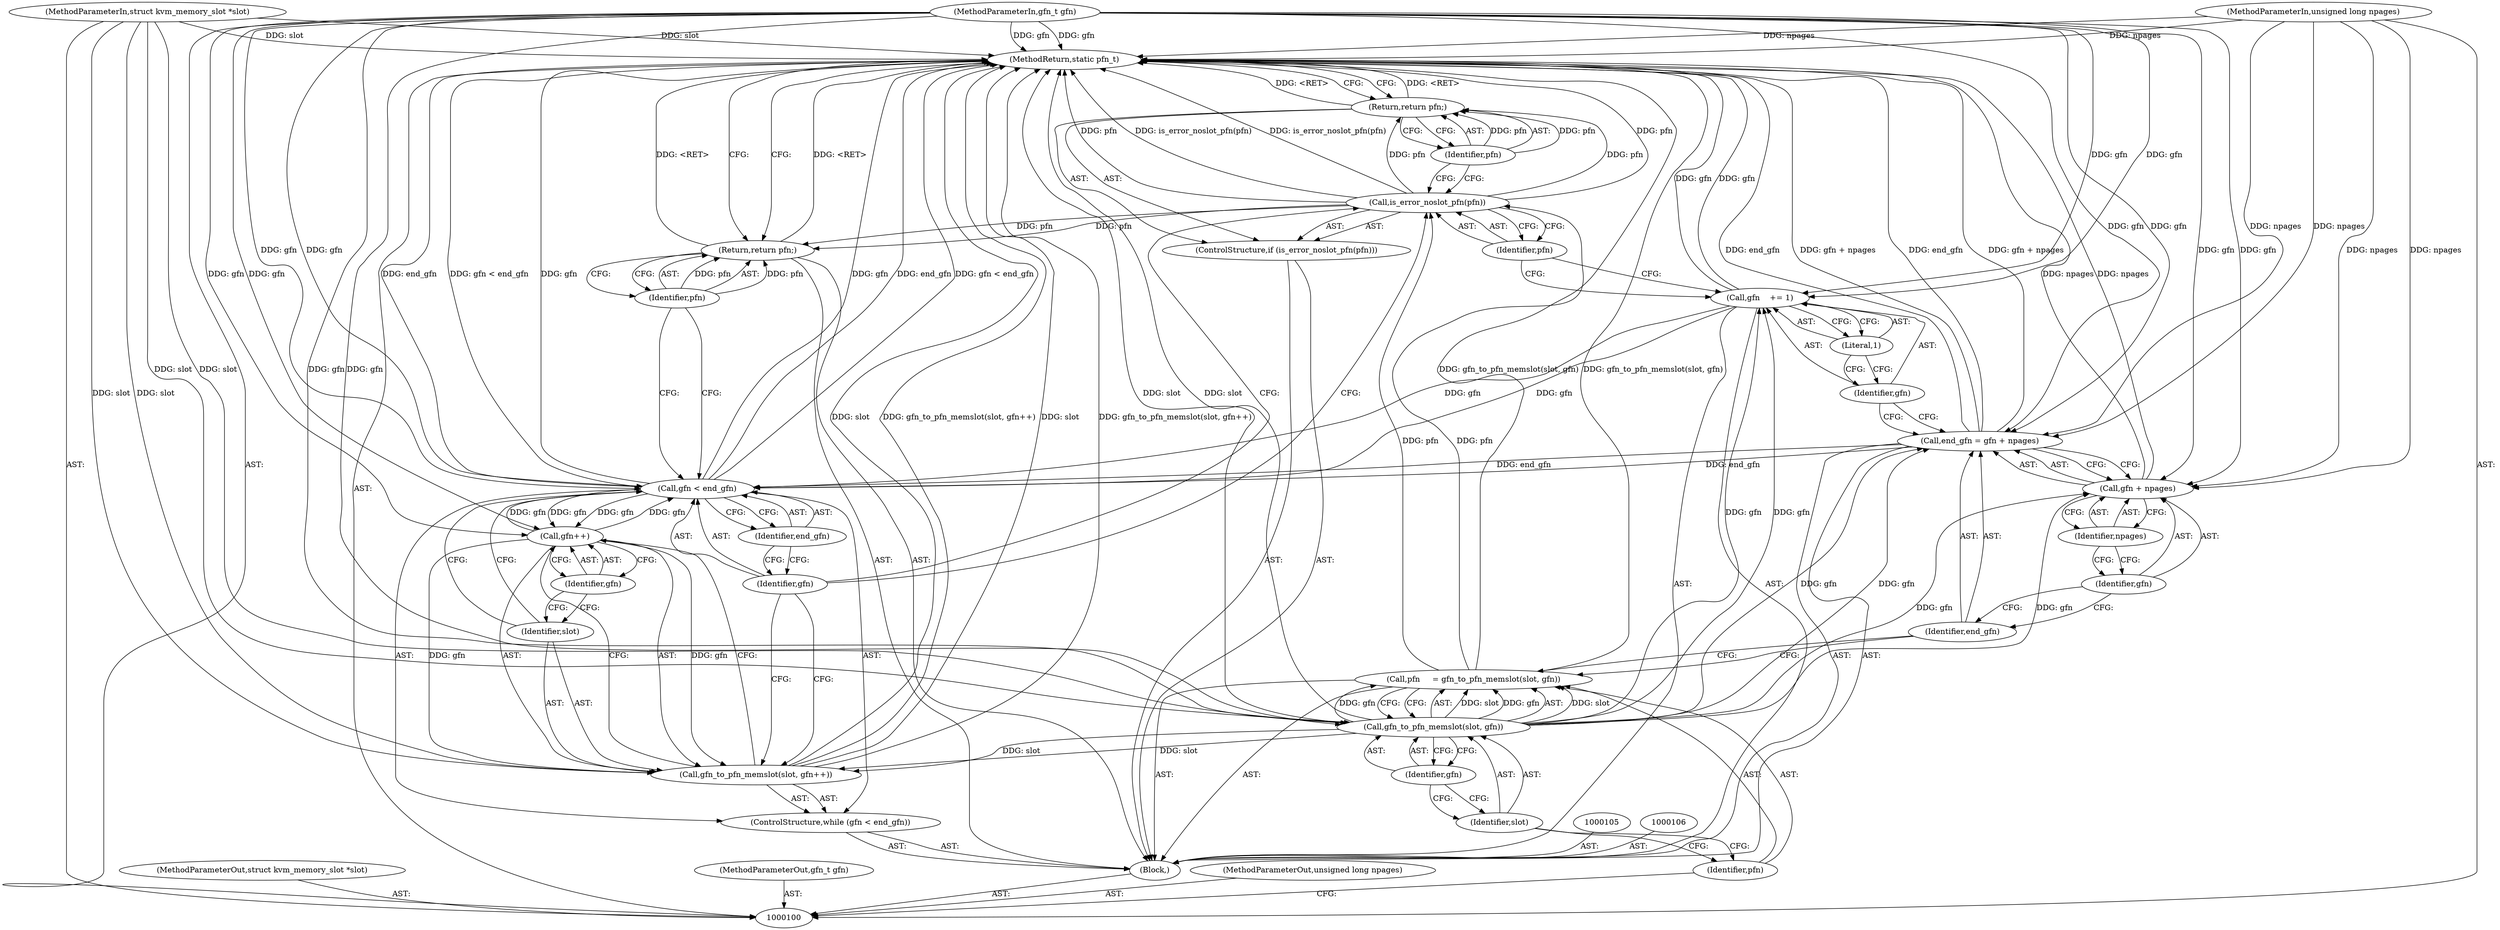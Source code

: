 digraph "0_linux_3d32e4dbe71374a6780eaf51d719d76f9a9bf22f_0" {
"1000135" [label="(MethodReturn,static pfn_t)"];
"1000101" [label="(MethodParameterIn,struct kvm_memory_slot *slot)"];
"1000177" [label="(MethodParameterOut,struct kvm_memory_slot *slot)"];
"1000102" [label="(MethodParameterIn,gfn_t gfn)"];
"1000178" [label="(MethodParameterOut,gfn_t gfn)"];
"1000120" [label="(ControlStructure,if (is_error_noslot_pfn(pfn)))"];
"1000122" [label="(Identifier,pfn)"];
"1000121" [label="(Call,is_error_noslot_pfn(pfn))"];
"1000123" [label="(Return,return pfn;)"];
"1000124" [label="(Identifier,pfn)"];
"1000125" [label="(ControlStructure,while (gfn < end_gfn))"];
"1000128" [label="(Identifier,end_gfn)"];
"1000126" [label="(Call,gfn < end_gfn)"];
"1000127" [label="(Identifier,gfn)"];
"1000129" [label="(Call,gfn_to_pfn_memslot(slot, gfn++))"];
"1000130" [label="(Identifier,slot)"];
"1000131" [label="(Call,gfn++)"];
"1000132" [label="(Identifier,gfn)"];
"1000133" [label="(Return,return pfn;)"];
"1000134" [label="(Identifier,pfn)"];
"1000103" [label="(MethodParameterIn,unsigned long npages)"];
"1000179" [label="(MethodParameterOut,unsigned long npages)"];
"1000104" [label="(Block,)"];
"1000109" [label="(Call,gfn_to_pfn_memslot(slot, gfn))"];
"1000107" [label="(Call,pfn     = gfn_to_pfn_memslot(slot, gfn))"];
"1000108" [label="(Identifier,pfn)"];
"1000110" [label="(Identifier,slot)"];
"1000111" [label="(Identifier,gfn)"];
"1000112" [label="(Call,end_gfn = gfn + npages)"];
"1000113" [label="(Identifier,end_gfn)"];
"1000114" [label="(Call,gfn + npages)"];
"1000115" [label="(Identifier,gfn)"];
"1000116" [label="(Identifier,npages)"];
"1000119" [label="(Literal,1)"];
"1000117" [label="(Call,gfn    += 1)"];
"1000118" [label="(Identifier,gfn)"];
"1000135" -> "1000100"  [label="AST: "];
"1000135" -> "1000123"  [label="CFG: "];
"1000135" -> "1000133"  [label="CFG: "];
"1000112" -> "1000135"  [label="DDG: gfn + npages"];
"1000112" -> "1000135"  [label="DDG: end_gfn"];
"1000121" -> "1000135"  [label="DDG: is_error_noslot_pfn(pfn)"];
"1000121" -> "1000135"  [label="DDG: pfn"];
"1000126" -> "1000135"  [label="DDG: gfn"];
"1000126" -> "1000135"  [label="DDG: end_gfn"];
"1000126" -> "1000135"  [label="DDG: gfn < end_gfn"];
"1000117" -> "1000135"  [label="DDG: gfn"];
"1000114" -> "1000135"  [label="DDG: npages"];
"1000107" -> "1000135"  [label="DDG: gfn_to_pfn_memslot(slot, gfn)"];
"1000129" -> "1000135"  [label="DDG: slot"];
"1000129" -> "1000135"  [label="DDG: gfn_to_pfn_memslot(slot, gfn++)"];
"1000103" -> "1000135"  [label="DDG: npages"];
"1000102" -> "1000135"  [label="DDG: gfn"];
"1000101" -> "1000135"  [label="DDG: slot"];
"1000109" -> "1000135"  [label="DDG: slot"];
"1000133" -> "1000135"  [label="DDG: <RET>"];
"1000123" -> "1000135"  [label="DDG: <RET>"];
"1000101" -> "1000100"  [label="AST: "];
"1000101" -> "1000135"  [label="DDG: slot"];
"1000101" -> "1000109"  [label="DDG: slot"];
"1000101" -> "1000129"  [label="DDG: slot"];
"1000177" -> "1000100"  [label="AST: "];
"1000102" -> "1000100"  [label="AST: "];
"1000102" -> "1000135"  [label="DDG: gfn"];
"1000102" -> "1000109"  [label="DDG: gfn"];
"1000102" -> "1000112"  [label="DDG: gfn"];
"1000102" -> "1000114"  [label="DDG: gfn"];
"1000102" -> "1000117"  [label="DDG: gfn"];
"1000102" -> "1000126"  [label="DDG: gfn"];
"1000102" -> "1000131"  [label="DDG: gfn"];
"1000178" -> "1000100"  [label="AST: "];
"1000120" -> "1000104"  [label="AST: "];
"1000121" -> "1000120"  [label="AST: "];
"1000123" -> "1000120"  [label="AST: "];
"1000122" -> "1000121"  [label="AST: "];
"1000122" -> "1000117"  [label="CFG: "];
"1000121" -> "1000122"  [label="CFG: "];
"1000121" -> "1000120"  [label="AST: "];
"1000121" -> "1000122"  [label="CFG: "];
"1000122" -> "1000121"  [label="AST: "];
"1000124" -> "1000121"  [label="CFG: "];
"1000127" -> "1000121"  [label="CFG: "];
"1000121" -> "1000135"  [label="DDG: is_error_noslot_pfn(pfn)"];
"1000121" -> "1000135"  [label="DDG: pfn"];
"1000107" -> "1000121"  [label="DDG: pfn"];
"1000121" -> "1000123"  [label="DDG: pfn"];
"1000121" -> "1000133"  [label="DDG: pfn"];
"1000123" -> "1000120"  [label="AST: "];
"1000123" -> "1000124"  [label="CFG: "];
"1000124" -> "1000123"  [label="AST: "];
"1000135" -> "1000123"  [label="CFG: "];
"1000123" -> "1000135"  [label="DDG: <RET>"];
"1000124" -> "1000123"  [label="DDG: pfn"];
"1000121" -> "1000123"  [label="DDG: pfn"];
"1000124" -> "1000123"  [label="AST: "];
"1000124" -> "1000121"  [label="CFG: "];
"1000123" -> "1000124"  [label="CFG: "];
"1000124" -> "1000123"  [label="DDG: pfn"];
"1000125" -> "1000104"  [label="AST: "];
"1000126" -> "1000125"  [label="AST: "];
"1000129" -> "1000125"  [label="AST: "];
"1000128" -> "1000126"  [label="AST: "];
"1000128" -> "1000127"  [label="CFG: "];
"1000126" -> "1000128"  [label="CFG: "];
"1000126" -> "1000125"  [label="AST: "];
"1000126" -> "1000128"  [label="CFG: "];
"1000127" -> "1000126"  [label="AST: "];
"1000128" -> "1000126"  [label="AST: "];
"1000130" -> "1000126"  [label="CFG: "];
"1000134" -> "1000126"  [label="CFG: "];
"1000126" -> "1000135"  [label="DDG: gfn"];
"1000126" -> "1000135"  [label="DDG: end_gfn"];
"1000126" -> "1000135"  [label="DDG: gfn < end_gfn"];
"1000131" -> "1000126"  [label="DDG: gfn"];
"1000117" -> "1000126"  [label="DDG: gfn"];
"1000102" -> "1000126"  [label="DDG: gfn"];
"1000112" -> "1000126"  [label="DDG: end_gfn"];
"1000126" -> "1000131"  [label="DDG: gfn"];
"1000127" -> "1000126"  [label="AST: "];
"1000127" -> "1000129"  [label="CFG: "];
"1000127" -> "1000121"  [label="CFG: "];
"1000128" -> "1000127"  [label="CFG: "];
"1000129" -> "1000125"  [label="AST: "];
"1000129" -> "1000131"  [label="CFG: "];
"1000130" -> "1000129"  [label="AST: "];
"1000131" -> "1000129"  [label="AST: "];
"1000127" -> "1000129"  [label="CFG: "];
"1000129" -> "1000135"  [label="DDG: slot"];
"1000129" -> "1000135"  [label="DDG: gfn_to_pfn_memslot(slot, gfn++)"];
"1000109" -> "1000129"  [label="DDG: slot"];
"1000101" -> "1000129"  [label="DDG: slot"];
"1000131" -> "1000129"  [label="DDG: gfn"];
"1000130" -> "1000129"  [label="AST: "];
"1000130" -> "1000126"  [label="CFG: "];
"1000132" -> "1000130"  [label="CFG: "];
"1000131" -> "1000129"  [label="AST: "];
"1000131" -> "1000132"  [label="CFG: "];
"1000132" -> "1000131"  [label="AST: "];
"1000129" -> "1000131"  [label="CFG: "];
"1000131" -> "1000126"  [label="DDG: gfn"];
"1000131" -> "1000129"  [label="DDG: gfn"];
"1000126" -> "1000131"  [label="DDG: gfn"];
"1000102" -> "1000131"  [label="DDG: gfn"];
"1000132" -> "1000131"  [label="AST: "];
"1000132" -> "1000130"  [label="CFG: "];
"1000131" -> "1000132"  [label="CFG: "];
"1000133" -> "1000104"  [label="AST: "];
"1000133" -> "1000134"  [label="CFG: "];
"1000134" -> "1000133"  [label="AST: "];
"1000135" -> "1000133"  [label="CFG: "];
"1000133" -> "1000135"  [label="DDG: <RET>"];
"1000134" -> "1000133"  [label="DDG: pfn"];
"1000121" -> "1000133"  [label="DDG: pfn"];
"1000134" -> "1000133"  [label="AST: "];
"1000134" -> "1000126"  [label="CFG: "];
"1000133" -> "1000134"  [label="CFG: "];
"1000134" -> "1000133"  [label="DDG: pfn"];
"1000103" -> "1000100"  [label="AST: "];
"1000103" -> "1000135"  [label="DDG: npages"];
"1000103" -> "1000112"  [label="DDG: npages"];
"1000103" -> "1000114"  [label="DDG: npages"];
"1000179" -> "1000100"  [label="AST: "];
"1000104" -> "1000100"  [label="AST: "];
"1000105" -> "1000104"  [label="AST: "];
"1000106" -> "1000104"  [label="AST: "];
"1000107" -> "1000104"  [label="AST: "];
"1000112" -> "1000104"  [label="AST: "];
"1000117" -> "1000104"  [label="AST: "];
"1000120" -> "1000104"  [label="AST: "];
"1000125" -> "1000104"  [label="AST: "];
"1000133" -> "1000104"  [label="AST: "];
"1000109" -> "1000107"  [label="AST: "];
"1000109" -> "1000111"  [label="CFG: "];
"1000110" -> "1000109"  [label="AST: "];
"1000111" -> "1000109"  [label="AST: "];
"1000107" -> "1000109"  [label="CFG: "];
"1000109" -> "1000135"  [label="DDG: slot"];
"1000109" -> "1000107"  [label="DDG: slot"];
"1000109" -> "1000107"  [label="DDG: gfn"];
"1000101" -> "1000109"  [label="DDG: slot"];
"1000102" -> "1000109"  [label="DDG: gfn"];
"1000109" -> "1000112"  [label="DDG: gfn"];
"1000109" -> "1000114"  [label="DDG: gfn"];
"1000109" -> "1000117"  [label="DDG: gfn"];
"1000109" -> "1000129"  [label="DDG: slot"];
"1000107" -> "1000104"  [label="AST: "];
"1000107" -> "1000109"  [label="CFG: "];
"1000108" -> "1000107"  [label="AST: "];
"1000109" -> "1000107"  [label="AST: "];
"1000113" -> "1000107"  [label="CFG: "];
"1000107" -> "1000135"  [label="DDG: gfn_to_pfn_memslot(slot, gfn)"];
"1000109" -> "1000107"  [label="DDG: slot"];
"1000109" -> "1000107"  [label="DDG: gfn"];
"1000107" -> "1000121"  [label="DDG: pfn"];
"1000108" -> "1000107"  [label="AST: "];
"1000108" -> "1000100"  [label="CFG: "];
"1000110" -> "1000108"  [label="CFG: "];
"1000110" -> "1000109"  [label="AST: "];
"1000110" -> "1000108"  [label="CFG: "];
"1000111" -> "1000110"  [label="CFG: "];
"1000111" -> "1000109"  [label="AST: "];
"1000111" -> "1000110"  [label="CFG: "];
"1000109" -> "1000111"  [label="CFG: "];
"1000112" -> "1000104"  [label="AST: "];
"1000112" -> "1000114"  [label="CFG: "];
"1000113" -> "1000112"  [label="AST: "];
"1000114" -> "1000112"  [label="AST: "];
"1000118" -> "1000112"  [label="CFG: "];
"1000112" -> "1000135"  [label="DDG: gfn + npages"];
"1000112" -> "1000135"  [label="DDG: end_gfn"];
"1000109" -> "1000112"  [label="DDG: gfn"];
"1000102" -> "1000112"  [label="DDG: gfn"];
"1000103" -> "1000112"  [label="DDG: npages"];
"1000112" -> "1000126"  [label="DDG: end_gfn"];
"1000113" -> "1000112"  [label="AST: "];
"1000113" -> "1000107"  [label="CFG: "];
"1000115" -> "1000113"  [label="CFG: "];
"1000114" -> "1000112"  [label="AST: "];
"1000114" -> "1000116"  [label="CFG: "];
"1000115" -> "1000114"  [label="AST: "];
"1000116" -> "1000114"  [label="AST: "];
"1000112" -> "1000114"  [label="CFG: "];
"1000114" -> "1000135"  [label="DDG: npages"];
"1000109" -> "1000114"  [label="DDG: gfn"];
"1000102" -> "1000114"  [label="DDG: gfn"];
"1000103" -> "1000114"  [label="DDG: npages"];
"1000115" -> "1000114"  [label="AST: "];
"1000115" -> "1000113"  [label="CFG: "];
"1000116" -> "1000115"  [label="CFG: "];
"1000116" -> "1000114"  [label="AST: "];
"1000116" -> "1000115"  [label="CFG: "];
"1000114" -> "1000116"  [label="CFG: "];
"1000119" -> "1000117"  [label="AST: "];
"1000119" -> "1000118"  [label="CFG: "];
"1000117" -> "1000119"  [label="CFG: "];
"1000117" -> "1000104"  [label="AST: "];
"1000117" -> "1000119"  [label="CFG: "];
"1000118" -> "1000117"  [label="AST: "];
"1000119" -> "1000117"  [label="AST: "];
"1000122" -> "1000117"  [label="CFG: "];
"1000117" -> "1000135"  [label="DDG: gfn"];
"1000102" -> "1000117"  [label="DDG: gfn"];
"1000109" -> "1000117"  [label="DDG: gfn"];
"1000117" -> "1000126"  [label="DDG: gfn"];
"1000118" -> "1000117"  [label="AST: "];
"1000118" -> "1000112"  [label="CFG: "];
"1000119" -> "1000118"  [label="CFG: "];
}
